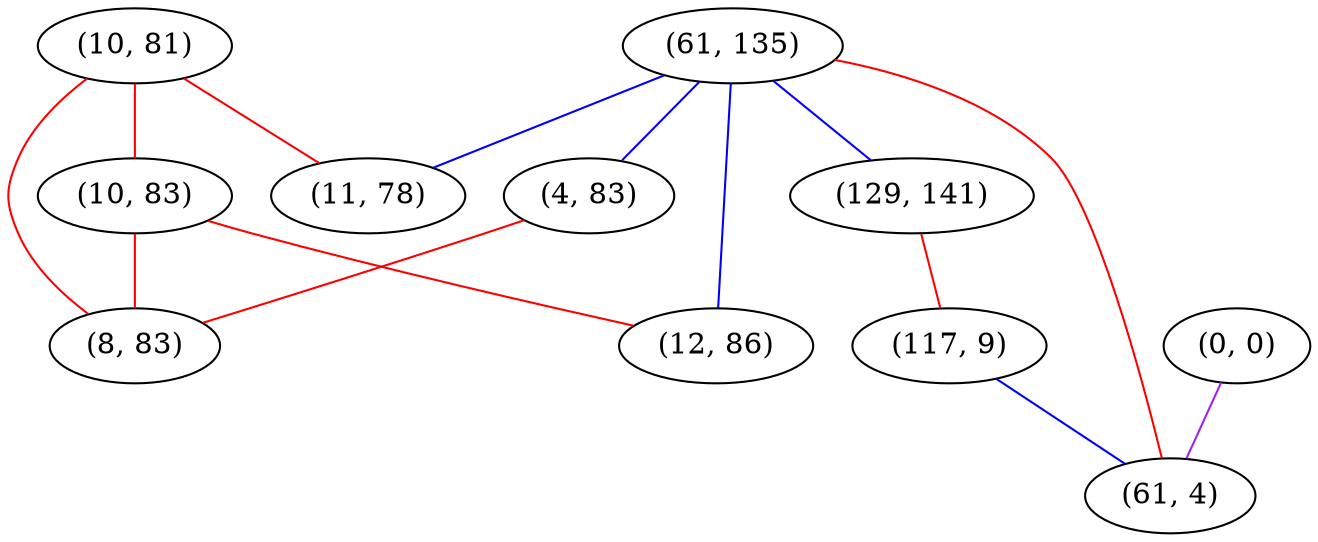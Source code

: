 graph "" {
"(61, 135)";
"(4, 83)";
"(10, 81)";
"(129, 141)";
"(10, 83)";
"(117, 9)";
"(8, 83)";
"(0, 0)";
"(11, 78)";
"(61, 4)";
"(12, 86)";
"(61, 135)" -- "(129, 141)"  [color=blue, key=0, weight=3];
"(61, 135)" -- "(61, 4)"  [color=red, key=0, weight=1];
"(61, 135)" -- "(11, 78)"  [color=blue, key=0, weight=3];
"(61, 135)" -- "(4, 83)"  [color=blue, key=0, weight=3];
"(61, 135)" -- "(12, 86)"  [color=blue, key=0, weight=3];
"(4, 83)" -- "(8, 83)"  [color=red, key=0, weight=1];
"(10, 81)" -- "(8, 83)"  [color=red, key=0, weight=1];
"(10, 81)" -- "(10, 83)"  [color=red, key=0, weight=1];
"(10, 81)" -- "(11, 78)"  [color=red, key=0, weight=1];
"(129, 141)" -- "(117, 9)"  [color=red, key=0, weight=1];
"(10, 83)" -- "(8, 83)"  [color=red, key=0, weight=1];
"(10, 83)" -- "(12, 86)"  [color=red, key=0, weight=1];
"(117, 9)" -- "(61, 4)"  [color=blue, key=0, weight=3];
"(0, 0)" -- "(61, 4)"  [color=purple, key=0, weight=4];
}
